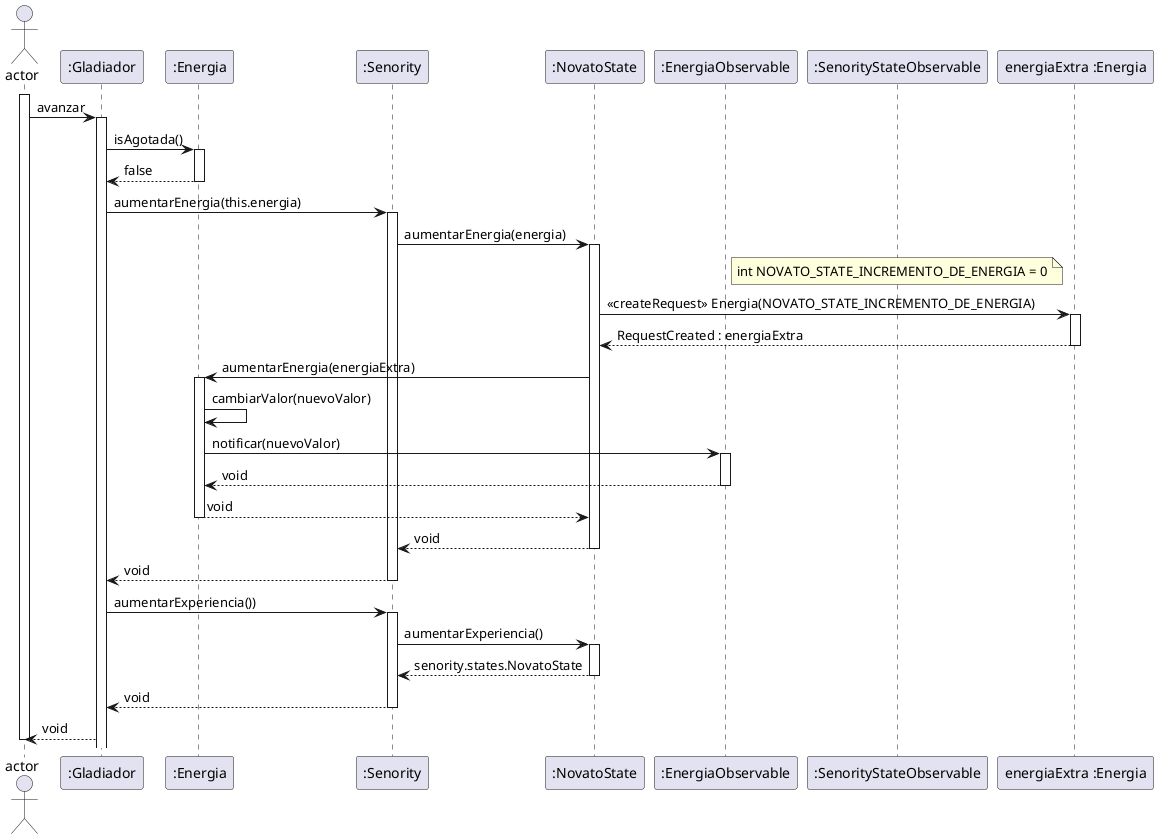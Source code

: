 @startuml
actor Actor as "actor"
participant Gladiador as ":Gladiador"
participant Energia as ":Energia"
participant Senority as ":Senority"
participant NovatoState as ":NovatoState"
participant ObservableEnergia as ":EnergiaObservable"
participant ObservableSenorityState as ":SenorityStateObservable"
participant EnergiaExtra as "energiaExtra :Energia"

  Note right
verificarQueSiPasan8TurnosElSeniorityDelGladiadorPasaDeNovatoASemiSeniorYVeSuEnergiaIncrementadaAlProximoTurno
  End note
  activate Actor
    Actor->Gladiador: avanzar
    activate Gladiador
      Gladiador->Energia: isAgotada()
      activate Energia
      Gladiador<--Energia: false
      deactivate Energia
      Gladiador->Senority: aumentarEnergia(this.energia)
      activate Senority
        Senority->NovatoState: aumentarEnergia(energia)
        activate NovatoState
        note over ObservableSenorityState : int NOVATO_STATE_INCREMENTO_DE_ENERGIA = 0
        NovatoState->EnergiaExtra: << createRequest >> Energia(NOVATO_STATE_INCREMENTO_DE_ENERGIA)
        activate EnergiaExtra
        EnergiaExtra-->NovatoState: RequestCreated : energiaExtra
        deactivate EnergiaExtra
          NovatoState->Energia: aumentarEnergia(energiaExtra)
          activate Energia
          Energia->Energia: cambiarValor(nuevoValor)
            Energia->ObservableEnergia: notificar(nuevoValor)
            activate ObservableEnergia
            Energia<--ObservableEnergia: void
            deactivate ObservableEnergia
          NovatoState<--Energia: void
          deactivate Energia
        Senority<--NovatoState: void
        deactivate NovatoState
      Gladiador<--Senority: void
      deactivate Senority
      Gladiador->Senority: aumentarExperiencia())
      activate Senority
        Senority->NovatoState: aumentarExperiencia()
        activate NovatoState
        Senority<--NovatoState: senority.states.NovatoState
        deactivate NovatoState
      Gladiador<--Senority: void
      deactivate Senority
    Actor<--Gladiador: void
  deactivate Actor
@enduml